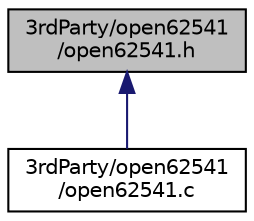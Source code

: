 digraph "3rdParty/open62541/open62541.h"
{
  edge [fontname="Helvetica",fontsize="10",labelfontname="Helvetica",labelfontsize="10"];
  node [fontname="Helvetica",fontsize="10",shape=record];
  Node8 [label="3rdParty/open62541\l/open62541.h",height=0.2,width=0.4,color="black", fillcolor="grey75", style="filled", fontcolor="black"];
  Node8 -> Node9 [dir="back",color="midnightblue",fontsize="10",style="solid",fontname="Helvetica"];
  Node9 [label="3rdParty/open62541\l/open62541.c",height=0.2,width=0.4,color="black", fillcolor="white", style="filled",URL="$dc/d11/3rd_party_2open62541_2open62541_8c.html"];
}

